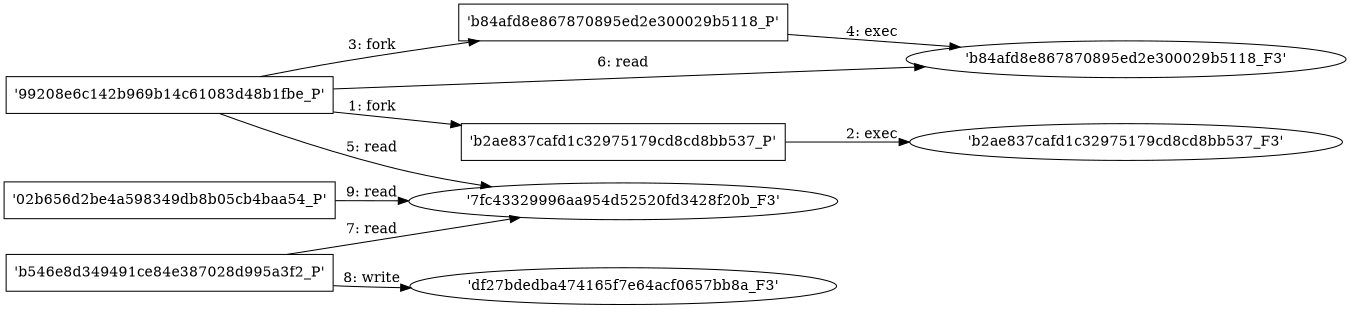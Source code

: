 digraph "D:\Learning\Paper\apt\基于CTI的攻击预警\Dataset\攻击图\ASGfromALLCTI\MSRT July 2016 Cerber ransomware.dot" {
rankdir="LR"
size="9"
fixedsize="false"
splines="true"
nodesep=0.3
ranksep=0
fontsize=10
overlap="scalexy"
engine= "neato"
	"'99208e6c142b969b14c61083d48b1fbe_P'" [node_type=Process shape=box]
	"'b2ae837cafd1c32975179cd8cd8bb537_P'" [node_type=Process shape=box]
	"'99208e6c142b969b14c61083d48b1fbe_P'" -> "'b2ae837cafd1c32975179cd8cd8bb537_P'" [label="1: fork"]
	"'b2ae837cafd1c32975179cd8cd8bb537_P'" [node_type=Process shape=box]
	"'b2ae837cafd1c32975179cd8cd8bb537_F3'" [node_type=File shape=ellipse]
	"'b2ae837cafd1c32975179cd8cd8bb537_P'" -> "'b2ae837cafd1c32975179cd8cd8bb537_F3'" [label="2: exec"]
	"'99208e6c142b969b14c61083d48b1fbe_P'" [node_type=Process shape=box]
	"'b84afd8e867870895ed2e300029b5118_P'" [node_type=Process shape=box]
	"'99208e6c142b969b14c61083d48b1fbe_P'" -> "'b84afd8e867870895ed2e300029b5118_P'" [label="3: fork"]
	"'b84afd8e867870895ed2e300029b5118_P'" [node_type=Process shape=box]
	"'b84afd8e867870895ed2e300029b5118_F3'" [node_type=File shape=ellipse]
	"'b84afd8e867870895ed2e300029b5118_P'" -> "'b84afd8e867870895ed2e300029b5118_F3'" [label="4: exec"]
	"'7fc43329996aa954d52520fd3428f20b_F3'" [node_type=file shape=ellipse]
	"'99208e6c142b969b14c61083d48b1fbe_P'" [node_type=Process shape=box]
	"'99208e6c142b969b14c61083d48b1fbe_P'" -> "'7fc43329996aa954d52520fd3428f20b_F3'" [label="5: read"]
	"'b84afd8e867870895ed2e300029b5118_F3'" [node_type=file shape=ellipse]
	"'99208e6c142b969b14c61083d48b1fbe_P'" [node_type=Process shape=box]
	"'99208e6c142b969b14c61083d48b1fbe_P'" -> "'b84afd8e867870895ed2e300029b5118_F3'" [label="6: read"]
	"'7fc43329996aa954d52520fd3428f20b_F3'" [node_type=file shape=ellipse]
	"'b546e8d349491ce84e387028d995a3f2_P'" [node_type=Process shape=box]
	"'b546e8d349491ce84e387028d995a3f2_P'" -> "'7fc43329996aa954d52520fd3428f20b_F3'" [label="7: read"]
	"'df27bdedba474165f7e64acf0657bb8a_F3'" [node_type=file shape=ellipse]
	"'b546e8d349491ce84e387028d995a3f2_P'" [node_type=Process shape=box]
	"'b546e8d349491ce84e387028d995a3f2_P'" -> "'df27bdedba474165f7e64acf0657bb8a_F3'" [label="8: write"]
	"'7fc43329996aa954d52520fd3428f20b_F3'" [node_type=file shape=ellipse]
	"'02b656d2be4a598349db8b05cb4baa54_P'" [node_type=Process shape=box]
	"'02b656d2be4a598349db8b05cb4baa54_P'" -> "'7fc43329996aa954d52520fd3428f20b_F3'" [label="9: read"]
}
